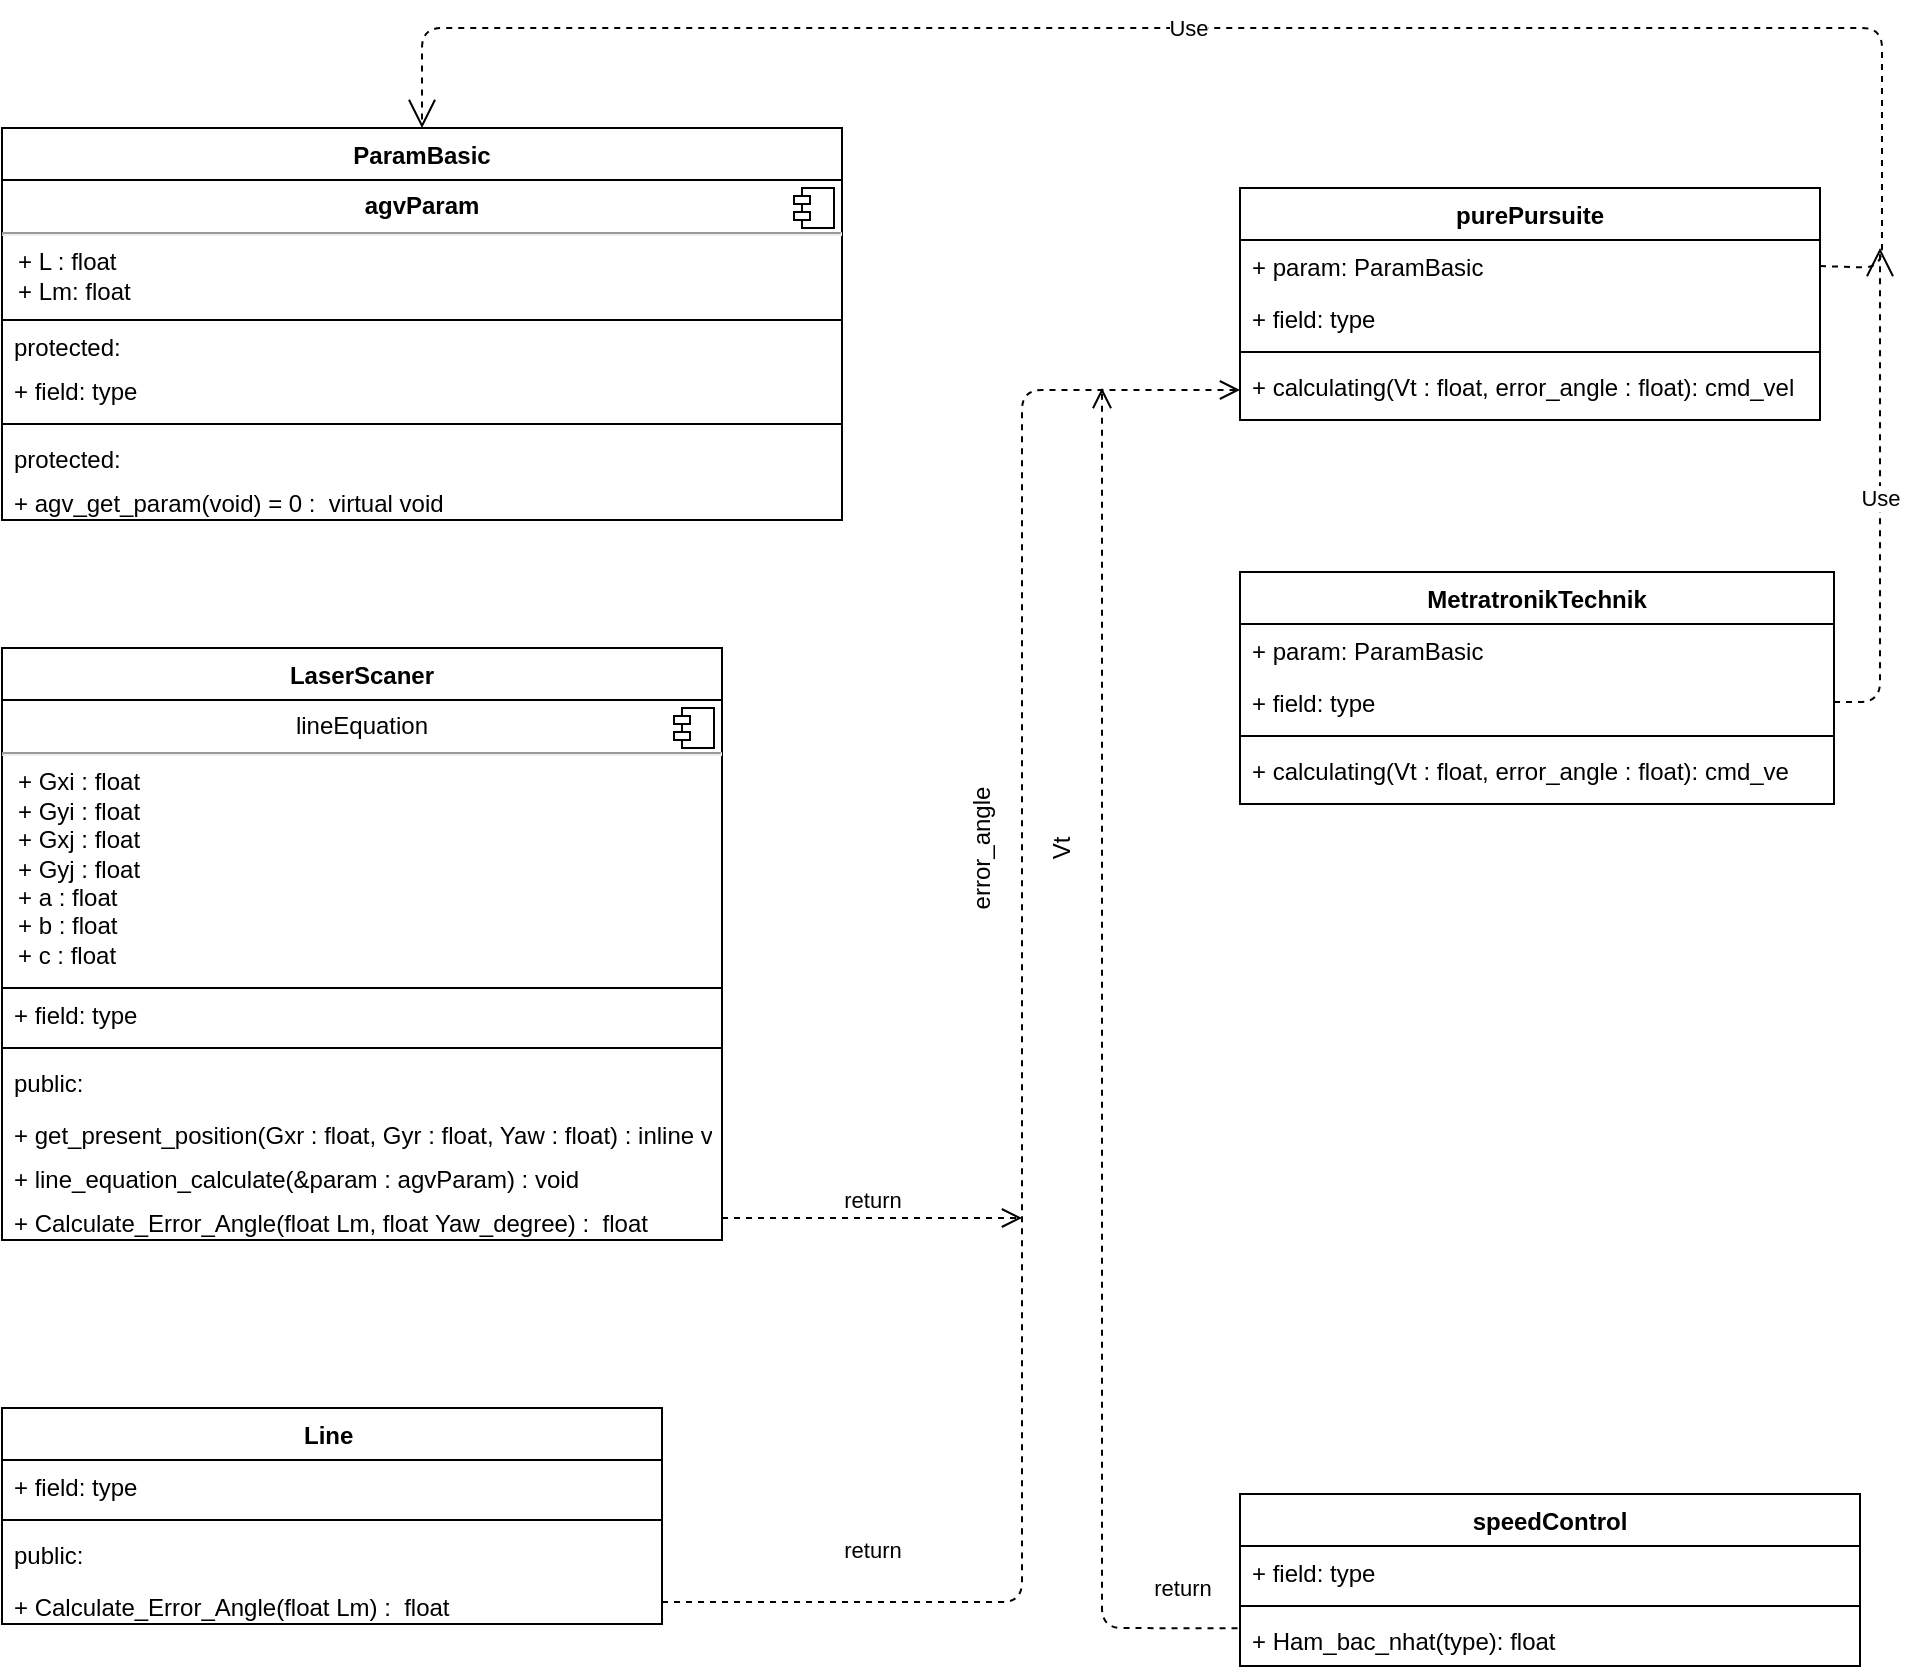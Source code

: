 <mxfile version="14.5.1" type="github">
  <diagram id="C5RBs43oDa-KdzZeNtuy" name="Page-1">
    <mxGraphModel dx="1378" dy="788" grid="1" gridSize="10" guides="1" tooltips="1" connect="1" arrows="1" fold="1" page="1" pageScale="1" pageWidth="827" pageHeight="1169" math="0" shadow="0">
      <root>
        <mxCell id="WIyWlLk6GJQsqaUBKTNV-0" />
        <mxCell id="WIyWlLk6GJQsqaUBKTNV-1" parent="WIyWlLk6GJQsqaUBKTNV-0" />
        <mxCell id="Y1bEe3JNFUrRnQP0JQ0u-8" value="ParamBasic" style="swimlane;fontStyle=1;align=center;verticalAlign=top;childLayout=stackLayout;horizontal=1;startSize=26;horizontalStack=0;resizeParent=1;resizeParentMax=0;resizeLast=0;collapsible=1;marginBottom=0;" parent="WIyWlLk6GJQsqaUBKTNV-1" vertex="1">
          <mxGeometry x="140" y="150" width="420" height="196" as="geometry">
            <mxRectangle x="310" y="380" width="150" height="26" as="alternateBounds" />
          </mxGeometry>
        </mxCell>
        <mxCell id="Y1bEe3JNFUrRnQP0JQ0u-21" value="&lt;p style=&quot;margin: 0px ; margin-top: 6px ; text-align: center&quot;&gt;&lt;b&gt;agvParam&lt;/b&gt;&lt;/p&gt;&lt;hr&gt;&lt;p style=&quot;margin: 0px ; margin-left: 8px&quot;&gt;+ L : float&lt;br&gt;+ Lm: float&lt;/p&gt;" style="align=left;overflow=fill;html=1;dropTarget=0;" parent="Y1bEe3JNFUrRnQP0JQ0u-8" vertex="1">
          <mxGeometry y="26" width="420" height="70" as="geometry" />
        </mxCell>
        <mxCell id="Y1bEe3JNFUrRnQP0JQ0u-22" value="" style="shape=component;jettyWidth=8;jettyHeight=4;" parent="Y1bEe3JNFUrRnQP0JQ0u-21" vertex="1">
          <mxGeometry x="1" width="20" height="20" relative="1" as="geometry">
            <mxPoint x="-24" y="4" as="offset" />
          </mxGeometry>
        </mxCell>
        <mxCell id="Y1bEe3JNFUrRnQP0JQ0u-19" value="protected:" style="text;strokeColor=none;fillColor=none;align=left;verticalAlign=top;spacingLeft=4;spacingRight=4;overflow=hidden;rotatable=0;points=[[0,0.5],[1,0.5]];portConstraint=eastwest;fontStyle=0" parent="Y1bEe3JNFUrRnQP0JQ0u-8" vertex="1">
          <mxGeometry y="96" width="420" height="22" as="geometry" />
        </mxCell>
        <mxCell id="Y1bEe3JNFUrRnQP0JQ0u-64" value="+ field: type" style="text;strokeColor=none;fillColor=none;align=left;verticalAlign=top;spacingLeft=4;spacingRight=4;overflow=hidden;rotatable=0;points=[[0,0.5],[1,0.5]];portConstraint=eastwest;" parent="Y1bEe3JNFUrRnQP0JQ0u-8" vertex="1">
          <mxGeometry y="118" width="420" height="26" as="geometry" />
        </mxCell>
        <mxCell id="Y1bEe3JNFUrRnQP0JQ0u-10" value="" style="line;strokeWidth=1;fillColor=none;align=left;verticalAlign=middle;spacingTop=-1;spacingLeft=3;spacingRight=3;rotatable=0;labelPosition=right;points=[];portConstraint=eastwest;" parent="Y1bEe3JNFUrRnQP0JQ0u-8" vertex="1">
          <mxGeometry y="144" width="420" height="8" as="geometry" />
        </mxCell>
        <mxCell id="Y1bEe3JNFUrRnQP0JQ0u-20" value="protected:&#xa;&#xa;" style="text;strokeColor=none;fillColor=none;align=left;verticalAlign=top;spacingLeft=4;spacingRight=4;overflow=hidden;rotatable=0;points=[[0,0.5],[1,0.5]];portConstraint=eastwest;fontStyle=0" parent="Y1bEe3JNFUrRnQP0JQ0u-8" vertex="1">
          <mxGeometry y="152" width="420" height="22" as="geometry" />
        </mxCell>
        <mxCell id="Y1bEe3JNFUrRnQP0JQ0u-41" value="+ agv_get_param(void) = 0 :  virtual void" style="text;strokeColor=none;fillColor=none;align=left;verticalAlign=top;spacingLeft=4;spacingRight=4;overflow=hidden;rotatable=0;points=[[0,0.5],[1,0.5]];portConstraint=eastwest;fontStyle=0" parent="Y1bEe3JNFUrRnQP0JQ0u-8" vertex="1">
          <mxGeometry y="174" width="420" height="22" as="geometry" />
        </mxCell>
        <mxCell id="Y1bEe3JNFUrRnQP0JQ0u-30" value="MetratronikTechnik" style="swimlane;fontStyle=1;align=center;verticalAlign=top;childLayout=stackLayout;horizontal=1;startSize=26;horizontalStack=0;resizeParent=1;resizeParentMax=0;resizeLast=0;collapsible=1;marginBottom=0;" parent="WIyWlLk6GJQsqaUBKTNV-1" vertex="1">
          <mxGeometry x="759" y="372" width="297" height="116" as="geometry" />
        </mxCell>
        <mxCell id="Y1bEe3JNFUrRnQP0JQ0u-62" value="+ param: ParamBasic" style="text;strokeColor=none;fillColor=none;align=left;verticalAlign=top;spacingLeft=4;spacingRight=4;overflow=hidden;rotatable=0;points=[[0,0.5],[1,0.5]];portConstraint=eastwest;" parent="Y1bEe3JNFUrRnQP0JQ0u-30" vertex="1">
          <mxGeometry y="26" width="297" height="26" as="geometry" />
        </mxCell>
        <mxCell id="Y1bEe3JNFUrRnQP0JQ0u-31" value="+ field: type" style="text;strokeColor=none;fillColor=none;align=left;verticalAlign=top;spacingLeft=4;spacingRight=4;overflow=hidden;rotatable=0;points=[[0,0.5],[1,0.5]];portConstraint=eastwest;" parent="Y1bEe3JNFUrRnQP0JQ0u-30" vertex="1">
          <mxGeometry y="52" width="297" height="26" as="geometry" />
        </mxCell>
        <mxCell id="Y1bEe3JNFUrRnQP0JQ0u-32" value="" style="line;strokeWidth=1;fillColor=none;align=left;verticalAlign=middle;spacingTop=-1;spacingLeft=3;spacingRight=3;rotatable=0;labelPosition=right;points=[];portConstraint=eastwest;" parent="Y1bEe3JNFUrRnQP0JQ0u-30" vertex="1">
          <mxGeometry y="78" width="297" height="8" as="geometry" />
        </mxCell>
        <mxCell id="Y1bEe3JNFUrRnQP0JQ0u-74" value="+ calculating(Vt : float, error_angle : float): cmd_ve" style="text;strokeColor=none;fillColor=none;align=left;verticalAlign=top;spacingLeft=4;spacingRight=4;overflow=hidden;rotatable=0;points=[[0,0.5],[1,0.5]];portConstraint=eastwest;" parent="Y1bEe3JNFUrRnQP0JQ0u-30" vertex="1">
          <mxGeometry y="86" width="297" height="30" as="geometry" />
        </mxCell>
        <mxCell id="Y1bEe3JNFUrRnQP0JQ0u-37" value="purePursuite" style="swimlane;fontStyle=1;align=center;verticalAlign=top;childLayout=stackLayout;horizontal=1;startSize=26;horizontalStack=0;resizeParent=1;resizeParentMax=0;resizeLast=0;collapsible=1;marginBottom=0;" parent="WIyWlLk6GJQsqaUBKTNV-1" vertex="1">
          <mxGeometry x="759" y="180" width="290" height="116" as="geometry" />
        </mxCell>
        <mxCell id="Y1bEe3JNFUrRnQP0JQ0u-38" value="+ param: ParamBasic" style="text;strokeColor=none;fillColor=none;align=left;verticalAlign=top;spacingLeft=4;spacingRight=4;overflow=hidden;rotatable=0;points=[[0,0.5],[1,0.5]];portConstraint=eastwest;" parent="Y1bEe3JNFUrRnQP0JQ0u-37" vertex="1">
          <mxGeometry y="26" width="290" height="26" as="geometry" />
        </mxCell>
        <mxCell id="Y1bEe3JNFUrRnQP0JQ0u-63" value="+ field: type" style="text;strokeColor=none;fillColor=none;align=left;verticalAlign=top;spacingLeft=4;spacingRight=4;overflow=hidden;rotatable=0;points=[[0,0.5],[1,0.5]];portConstraint=eastwest;" parent="Y1bEe3JNFUrRnQP0JQ0u-37" vertex="1">
          <mxGeometry y="52" width="290" height="26" as="geometry" />
        </mxCell>
        <mxCell id="Y1bEe3JNFUrRnQP0JQ0u-39" value="" style="line;strokeWidth=1;fillColor=none;align=left;verticalAlign=middle;spacingTop=-1;spacingLeft=3;spacingRight=3;rotatable=0;labelPosition=right;points=[];portConstraint=eastwest;" parent="Y1bEe3JNFUrRnQP0JQ0u-37" vertex="1">
          <mxGeometry y="78" width="290" height="8" as="geometry" />
        </mxCell>
        <mxCell id="Y1bEe3JNFUrRnQP0JQ0u-40" value="+ calculating(Vt : float, error_angle : float): cmd_vel" style="text;strokeColor=none;fillColor=none;align=left;verticalAlign=top;spacingLeft=4;spacingRight=4;overflow=hidden;rotatable=0;points=[[0,0.5],[1,0.5]];portConstraint=eastwest;" parent="Y1bEe3JNFUrRnQP0JQ0u-37" vertex="1">
          <mxGeometry y="86" width="290" height="30" as="geometry" />
        </mxCell>
        <mxCell id="Y1bEe3JNFUrRnQP0JQ0u-43" value="LaserScaner" style="swimlane;fontStyle=1;align=center;verticalAlign=top;childLayout=stackLayout;horizontal=1;startSize=26;horizontalStack=0;resizeParent=1;resizeParentMax=0;resizeLast=0;collapsible=1;marginBottom=0;" parent="WIyWlLk6GJQsqaUBKTNV-1" vertex="1">
          <mxGeometry x="140" y="410" width="360" height="296" as="geometry" />
        </mxCell>
        <mxCell id="Y1bEe3JNFUrRnQP0JQ0u-28" value="&lt;p style=&quot;margin: 0px ; margin-top: 6px ; text-align: center&quot;&gt;lineEquation&lt;/p&gt;&lt;hr&gt;&lt;p style=&quot;margin: 0px ; margin-left: 8px&quot;&gt;+ Gxi : float&amp;nbsp; &amp;nbsp;&lt;/p&gt;&lt;p style=&quot;margin: 0px ; margin-left: 8px&quot;&gt;+ Gyi : float&lt;/p&gt;&lt;p style=&quot;margin: 0px ; margin-left: 8px&quot;&gt;+ Gxj : float&amp;nbsp;&amp;nbsp;&lt;/p&gt;&lt;p style=&quot;margin: 0px ; margin-left: 8px&quot;&gt;+ Gyj : float&lt;/p&gt;&lt;p style=&quot;margin: 0px ; margin-left: 8px&quot;&gt;+ a : float&lt;/p&gt;&lt;p style=&quot;margin: 0px ; margin-left: 8px&quot;&gt;+ b : float&amp;nbsp; &amp;nbsp; &amp;nbsp;&lt;span&gt;&amp;nbsp; &amp;nbsp;&lt;/span&gt;&lt;/p&gt;&lt;p style=&quot;margin: 0px ; margin-left: 8px&quot;&gt;+ c : float&amp;nbsp;&amp;nbsp;&lt;/p&gt;" style="align=left;overflow=fill;html=1;dropTarget=0;" parent="Y1bEe3JNFUrRnQP0JQ0u-43" vertex="1">
          <mxGeometry y="26" width="360" height="144" as="geometry" />
        </mxCell>
        <mxCell id="Y1bEe3JNFUrRnQP0JQ0u-29" value="" style="shape=component;jettyWidth=8;jettyHeight=4;" parent="Y1bEe3JNFUrRnQP0JQ0u-28" vertex="1">
          <mxGeometry x="1" width="20" height="20" relative="1" as="geometry">
            <mxPoint x="-24" y="4" as="offset" />
          </mxGeometry>
        </mxCell>
        <mxCell id="Y1bEe3JNFUrRnQP0JQ0u-44" value="+ field: type" style="text;strokeColor=none;fillColor=none;align=left;verticalAlign=top;spacingLeft=4;spacingRight=4;overflow=hidden;rotatable=0;points=[[0,0.5],[1,0.5]];portConstraint=eastwest;" parent="Y1bEe3JNFUrRnQP0JQ0u-43" vertex="1">
          <mxGeometry y="170" width="360" height="26" as="geometry" />
        </mxCell>
        <mxCell id="Y1bEe3JNFUrRnQP0JQ0u-45" value="" style="line;strokeWidth=1;fillColor=none;align=left;verticalAlign=middle;spacingTop=-1;spacingLeft=3;spacingRight=3;rotatable=0;labelPosition=right;points=[];portConstraint=eastwest;" parent="Y1bEe3JNFUrRnQP0JQ0u-43" vertex="1">
          <mxGeometry y="196" width="360" height="8" as="geometry" />
        </mxCell>
        <mxCell id="Y1bEe3JNFUrRnQP0JQ0u-66" value="public:" style="text;strokeColor=none;fillColor=none;align=left;verticalAlign=top;spacingLeft=4;spacingRight=4;overflow=hidden;rotatable=0;points=[[0,0.5],[1,0.5]];portConstraint=eastwest;" parent="Y1bEe3JNFUrRnQP0JQ0u-43" vertex="1">
          <mxGeometry y="204" width="360" height="26" as="geometry" />
        </mxCell>
        <mxCell id="Y1bEe3JNFUrRnQP0JQ0u-15" value="+ get_present_position(Gxr : float, Gyr : float, Yaw : float) : inline void" style="text;strokeColor=none;fillColor=none;align=left;verticalAlign=top;spacingLeft=4;spacingRight=4;overflow=hidden;rotatable=0;points=[[0,0.5],[1,0.5]];portConstraint=eastwest;fontStyle=0" parent="Y1bEe3JNFUrRnQP0JQ0u-43" vertex="1">
          <mxGeometry y="230" width="360" height="22" as="geometry" />
        </mxCell>
        <mxCell id="Y1bEe3JNFUrRnQP0JQ0u-27" value="+ line_equation_calculate(&amp;param : agvParam) : void" style="text;strokeColor=none;fillColor=none;align=left;verticalAlign=top;spacingLeft=4;spacingRight=4;overflow=hidden;rotatable=0;points=[[0,0.5],[1,0.5]];portConstraint=eastwest;fontStyle=0" parent="Y1bEe3JNFUrRnQP0JQ0u-43" vertex="1">
          <mxGeometry y="252" width="360" height="22" as="geometry" />
        </mxCell>
        <mxCell id="Y1bEe3JNFUrRnQP0JQ0u-65" value="+ Calculate_Error_Angle(float Lm, float Yaw_degree) :  float" style="text;strokeColor=none;fillColor=none;align=left;verticalAlign=top;spacingLeft=4;spacingRight=4;overflow=hidden;rotatable=0;points=[[0,0.5],[1,0.5]];portConstraint=eastwest;fontStyle=0" parent="Y1bEe3JNFUrRnQP0JQ0u-43" vertex="1">
          <mxGeometry y="274" width="360" height="22" as="geometry" />
        </mxCell>
        <mxCell id="Y1bEe3JNFUrRnQP0JQ0u-51" value="Use" style="endArrow=open;endSize=12;dashed=1;html=1;exitX=1;exitY=0.5;exitDx=0;exitDy=0;entryX=0.5;entryY=0;entryDx=0;entryDy=0;" parent="WIyWlLk6GJQsqaUBKTNV-1" source="Y1bEe3JNFUrRnQP0JQ0u-38" target="Y1bEe3JNFUrRnQP0JQ0u-8" edge="1">
          <mxGeometry x="0.07" width="160" relative="1" as="geometry">
            <mxPoint x="640" y="350" as="sourcePoint" />
            <mxPoint x="570" y="280" as="targetPoint" />
            <Array as="points">
              <mxPoint x="1080" y="220" />
              <mxPoint x="1080" y="100" />
              <mxPoint x="1040" y="100" />
              <mxPoint x="865" y="100" />
              <mxPoint x="630" y="100" />
              <mxPoint x="350" y="100" />
            </Array>
            <mxPoint as="offset" />
          </mxGeometry>
        </mxCell>
        <mxCell id="Y1bEe3JNFUrRnQP0JQ0u-52" value="Line " style="swimlane;fontStyle=1;align=center;verticalAlign=top;childLayout=stackLayout;horizontal=1;startSize=26;horizontalStack=0;resizeParent=1;resizeParentMax=0;resizeLast=0;collapsible=1;marginBottom=0;" parent="WIyWlLk6GJQsqaUBKTNV-1" vertex="1">
          <mxGeometry x="140" y="790" width="330" height="108" as="geometry" />
        </mxCell>
        <mxCell id="Y1bEe3JNFUrRnQP0JQ0u-53" value="+ field: type" style="text;strokeColor=none;fillColor=none;align=left;verticalAlign=top;spacingLeft=4;spacingRight=4;overflow=hidden;rotatable=0;points=[[0,0.5],[1,0.5]];portConstraint=eastwest;" parent="Y1bEe3JNFUrRnQP0JQ0u-52" vertex="1">
          <mxGeometry y="26" width="330" height="26" as="geometry" />
        </mxCell>
        <mxCell id="Y1bEe3JNFUrRnQP0JQ0u-54" value="" style="line;strokeWidth=1;fillColor=none;align=left;verticalAlign=middle;spacingTop=-1;spacingLeft=3;spacingRight=3;rotatable=0;labelPosition=right;points=[];portConstraint=eastwest;" parent="Y1bEe3JNFUrRnQP0JQ0u-52" vertex="1">
          <mxGeometry y="52" width="330" height="8" as="geometry" />
        </mxCell>
        <mxCell id="Y1bEe3JNFUrRnQP0JQ0u-68" value="public:" style="text;strokeColor=none;fillColor=none;align=left;verticalAlign=top;spacingLeft=4;spacingRight=4;overflow=hidden;rotatable=0;points=[[0,0.5],[1,0.5]];portConstraint=eastwest;" parent="Y1bEe3JNFUrRnQP0JQ0u-52" vertex="1">
          <mxGeometry y="60" width="330" height="26" as="geometry" />
        </mxCell>
        <mxCell id="Y1bEe3JNFUrRnQP0JQ0u-69" value="+ Calculate_Error_Angle(float Lm) :  float" style="text;strokeColor=none;fillColor=none;align=left;verticalAlign=top;spacingLeft=4;spacingRight=4;overflow=hidden;rotatable=0;points=[[0,0.5],[1,0.5]];portConstraint=eastwest;fontStyle=0" parent="Y1bEe3JNFUrRnQP0JQ0u-52" vertex="1">
          <mxGeometry y="86" width="330" height="22" as="geometry" />
        </mxCell>
        <mxCell id="Y1bEe3JNFUrRnQP0JQ0u-60" value="Use" style="endArrow=open;endSize=12;dashed=1;html=1;exitX=1;exitY=0.5;exitDx=0;exitDy=0;" parent="WIyWlLk6GJQsqaUBKTNV-1" source="Y1bEe3JNFUrRnQP0JQ0u-31" edge="1">
          <mxGeometry width="160" relative="1" as="geometry">
            <mxPoint x="1056" y="437" as="sourcePoint" />
            <mxPoint x="1079" y="210" as="targetPoint" />
            <Array as="points">
              <mxPoint x="1079" y="437" />
            </Array>
          </mxGeometry>
        </mxCell>
        <mxCell id="Y1bEe3JNFUrRnQP0JQ0u-71" value="return" style="html=1;verticalAlign=bottom;endArrow=open;dashed=1;endSize=8;exitX=1;exitY=0.5;exitDx=0;exitDy=0;entryX=0;entryY=0.5;entryDx=0;entryDy=0;" parent="WIyWlLk6GJQsqaUBKTNV-1" source="Y1bEe3JNFUrRnQP0JQ0u-69" target="Y1bEe3JNFUrRnQP0JQ0u-40" edge="1">
          <mxGeometry x="-0.766" y="17" relative="1" as="geometry">
            <mxPoint x="730" y="860" as="sourcePoint" />
            <mxPoint x="680" y="510" as="targetPoint" />
            <Array as="points">
              <mxPoint x="650" y="887" />
              <mxPoint x="650" y="860" />
              <mxPoint x="650" y="281" />
            </Array>
            <mxPoint as="offset" />
          </mxGeometry>
        </mxCell>
        <mxCell id="Y1bEe3JNFUrRnQP0JQ0u-72" value="return" style="html=1;verticalAlign=bottom;endArrow=open;dashed=1;endSize=8;exitX=1;exitY=0.5;exitDx=0;exitDy=0;" parent="WIyWlLk6GJQsqaUBKTNV-1" source="Y1bEe3JNFUrRnQP0JQ0u-65" edge="1">
          <mxGeometry relative="1" as="geometry">
            <mxPoint x="650" y="580" as="sourcePoint" />
            <mxPoint x="650" y="695" as="targetPoint" />
            <Array as="points" />
          </mxGeometry>
        </mxCell>
        <mxCell id="Y1bEe3JNFUrRnQP0JQ0u-73" value="error_angle&lt;br&gt;" style="text;html=1;strokeColor=none;fillColor=none;align=center;verticalAlign=middle;whiteSpace=wrap;rounded=0;rotation=270;" parent="WIyWlLk6GJQsqaUBKTNV-1" vertex="1">
          <mxGeometry x="610" y="500" width="40" height="20" as="geometry" />
        </mxCell>
        <mxCell id="Y1bEe3JNFUrRnQP0JQ0u-75" value="speedControl" style="swimlane;fontStyle=1;align=center;verticalAlign=top;childLayout=stackLayout;horizontal=1;startSize=26;horizontalStack=0;resizeParent=1;resizeParentMax=0;resizeLast=0;collapsible=1;marginBottom=0;" parent="WIyWlLk6GJQsqaUBKTNV-1" vertex="1">
          <mxGeometry x="759" y="833" width="310" height="86" as="geometry" />
        </mxCell>
        <mxCell id="Y1bEe3JNFUrRnQP0JQ0u-76" value="+ field: type" style="text;strokeColor=none;fillColor=none;align=left;verticalAlign=top;spacingLeft=4;spacingRight=4;overflow=hidden;rotatable=0;points=[[0,0.5],[1,0.5]];portConstraint=eastwest;" parent="Y1bEe3JNFUrRnQP0JQ0u-75" vertex="1">
          <mxGeometry y="26" width="310" height="26" as="geometry" />
        </mxCell>
        <mxCell id="Y1bEe3JNFUrRnQP0JQ0u-77" value="" style="line;strokeWidth=1;fillColor=none;align=left;verticalAlign=middle;spacingTop=-1;spacingLeft=3;spacingRight=3;rotatable=0;labelPosition=right;points=[];portConstraint=eastwest;" parent="Y1bEe3JNFUrRnQP0JQ0u-75" vertex="1">
          <mxGeometry y="52" width="310" height="8" as="geometry" />
        </mxCell>
        <mxCell id="Y1bEe3JNFUrRnQP0JQ0u-78" value="+ Ham_bac_nhat(type): float" style="text;strokeColor=none;fillColor=none;align=left;verticalAlign=top;spacingLeft=4;spacingRight=4;overflow=hidden;rotatable=0;points=[[0,0.5],[1,0.5]];portConstraint=eastwest;" parent="Y1bEe3JNFUrRnQP0JQ0u-75" vertex="1">
          <mxGeometry y="60" width="310" height="26" as="geometry" />
        </mxCell>
        <mxCell id="Y1bEe3JNFUrRnQP0JQ0u-79" value="return" style="html=1;verticalAlign=bottom;endArrow=open;dashed=1;endSize=8;exitX=-0.004;exitY=0.276;exitDx=0;exitDy=0;exitPerimeter=0;" parent="WIyWlLk6GJQsqaUBKTNV-1" source="Y1bEe3JNFUrRnQP0JQ0u-78" edge="1">
          <mxGeometry x="-0.919" y="-11" relative="1" as="geometry">
            <mxPoint x="750" y="660" as="sourcePoint" />
            <mxPoint x="690" y="280" as="targetPoint" />
            <Array as="points">
              <mxPoint x="690" y="900" />
              <mxPoint x="690" y="657" />
            </Array>
            <mxPoint as="offset" />
          </mxGeometry>
        </mxCell>
        <mxCell id="Y1bEe3JNFUrRnQP0JQ0u-80" value="Vt" style="text;html=1;strokeColor=none;fillColor=none;align=center;verticalAlign=middle;whiteSpace=wrap;rounded=0;rotation=270;" parent="WIyWlLk6GJQsqaUBKTNV-1" vertex="1">
          <mxGeometry x="650" y="500" width="40" height="20" as="geometry" />
        </mxCell>
      </root>
    </mxGraphModel>
  </diagram>
</mxfile>
